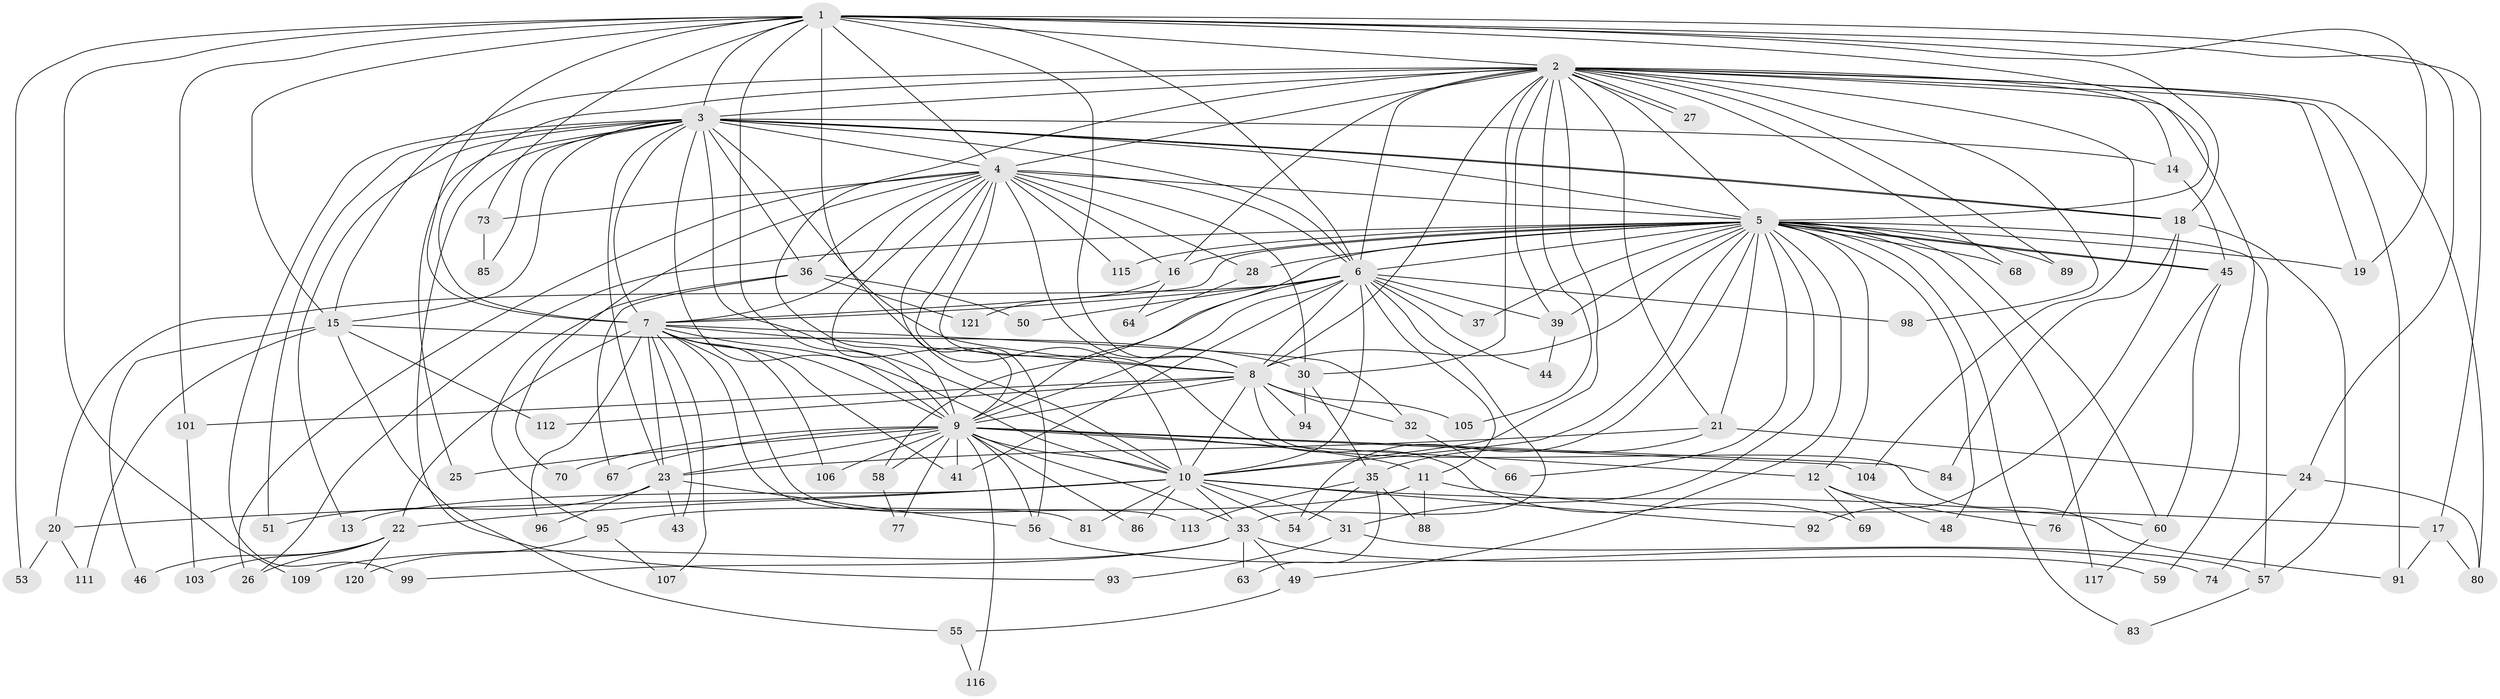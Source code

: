 // Generated by graph-tools (version 1.1) at 2025/51/02/27/25 19:51:45]
// undirected, 95 vertices, 233 edges
graph export_dot {
graph [start="1"]
  node [color=gray90,style=filled];
  1 [super="+29"];
  2 [super="+102"];
  3 [super="+38"];
  4 [super="+122"];
  5 [super="+118"];
  6 [super="+114"];
  7 [super="+79"];
  8 [super="+78"];
  9 [super="+90"];
  10 [super="+119"];
  11 [super="+40"];
  12;
  13;
  14;
  15 [super="+52"];
  16 [super="+71"];
  17;
  18 [super="+65"];
  19;
  20;
  21;
  22 [super="+75"];
  23 [super="+47"];
  24;
  25;
  26 [super="+108"];
  27;
  28;
  30 [super="+34"];
  31 [super="+61"];
  32;
  33 [super="+72"];
  35 [super="+62"];
  36;
  37;
  39 [super="+42"];
  41;
  43;
  44;
  45 [super="+87"];
  46;
  48;
  49;
  50;
  51;
  53;
  54;
  55;
  56 [super="+97"];
  57;
  58;
  59;
  60 [super="+82"];
  63;
  64;
  66;
  67;
  68;
  69;
  70;
  73;
  74;
  76;
  77;
  80 [super="+110"];
  81;
  83;
  84;
  85;
  86;
  88;
  89;
  91 [super="+100"];
  92;
  93;
  94;
  95;
  96;
  98;
  99;
  101;
  103;
  104;
  105;
  106;
  107;
  109;
  111;
  112;
  113;
  115;
  116;
  117;
  120;
  121;
  1 -- 2;
  1 -- 3;
  1 -- 4;
  1 -- 5;
  1 -- 6;
  1 -- 7;
  1 -- 8;
  1 -- 9;
  1 -- 10 [weight=2];
  1 -- 15;
  1 -- 17;
  1 -- 24;
  1 -- 53;
  1 -- 73;
  1 -- 101;
  1 -- 109;
  1 -- 18;
  1 -- 19;
  2 -- 3;
  2 -- 4;
  2 -- 5;
  2 -- 6;
  2 -- 7;
  2 -- 8;
  2 -- 9 [weight=2];
  2 -- 10;
  2 -- 14;
  2 -- 15;
  2 -- 16;
  2 -- 19;
  2 -- 21;
  2 -- 27;
  2 -- 27;
  2 -- 30;
  2 -- 39 [weight=2];
  2 -- 59;
  2 -- 68;
  2 -- 80;
  2 -- 89;
  2 -- 91;
  2 -- 98;
  2 -- 104;
  2 -- 105;
  3 -- 4;
  3 -- 5 [weight=2];
  3 -- 6;
  3 -- 7;
  3 -- 8;
  3 -- 9;
  3 -- 10;
  3 -- 13;
  3 -- 14;
  3 -- 18;
  3 -- 18;
  3 -- 25;
  3 -- 36;
  3 -- 51;
  3 -- 93;
  3 -- 99;
  3 -- 23;
  3 -- 15;
  3 -- 85;
  4 -- 5;
  4 -- 6 [weight=2];
  4 -- 7;
  4 -- 8;
  4 -- 9;
  4 -- 10;
  4 -- 26;
  4 -- 28;
  4 -- 36;
  4 -- 56;
  4 -- 69;
  4 -- 70;
  4 -- 73;
  4 -- 115;
  4 -- 30;
  4 -- 16;
  5 -- 6;
  5 -- 7;
  5 -- 8;
  5 -- 9;
  5 -- 10;
  5 -- 12;
  5 -- 16;
  5 -- 19;
  5 -- 21;
  5 -- 26;
  5 -- 28;
  5 -- 31;
  5 -- 37;
  5 -- 45 [weight=2];
  5 -- 45;
  5 -- 48;
  5 -- 49;
  5 -- 54;
  5 -- 57;
  5 -- 66;
  5 -- 68;
  5 -- 83;
  5 -- 89;
  5 -- 115;
  5 -- 117;
  5 -- 60;
  5 -- 39;
  6 -- 7;
  6 -- 8;
  6 -- 9;
  6 -- 10;
  6 -- 11;
  6 -- 20;
  6 -- 33;
  6 -- 37;
  6 -- 39;
  6 -- 44;
  6 -- 50;
  6 -- 58;
  6 -- 98;
  6 -- 41;
  7 -- 8;
  7 -- 9;
  7 -- 10;
  7 -- 22;
  7 -- 32;
  7 -- 41;
  7 -- 43;
  7 -- 81;
  7 -- 96;
  7 -- 106;
  7 -- 107;
  7 -- 113;
  7 -- 23;
  8 -- 9;
  8 -- 10 [weight=2];
  8 -- 32;
  8 -- 91;
  8 -- 101;
  8 -- 105;
  8 -- 112;
  8 -- 94;
  9 -- 10;
  9 -- 11 [weight=2];
  9 -- 12;
  9 -- 23;
  9 -- 25;
  9 -- 41;
  9 -- 58;
  9 -- 67;
  9 -- 70;
  9 -- 77;
  9 -- 84;
  9 -- 86;
  9 -- 104;
  9 -- 106;
  9 -- 116;
  9 -- 33;
  9 -- 56;
  10 -- 13;
  10 -- 20;
  10 -- 22;
  10 -- 31;
  10 -- 33;
  10 -- 54;
  10 -- 60;
  10 -- 81;
  10 -- 86;
  10 -- 92;
  11 -- 17;
  11 -- 88;
  11 -- 95;
  12 -- 48;
  12 -- 69;
  12 -- 76;
  14 -- 45;
  15 -- 30;
  15 -- 46;
  15 -- 55;
  15 -- 111;
  15 -- 112;
  16 -- 64;
  16 -- 121;
  17 -- 80;
  17 -- 91;
  18 -- 57;
  18 -- 84;
  18 -- 92;
  20 -- 53;
  20 -- 111;
  21 -- 23;
  21 -- 24;
  21 -- 35;
  22 -- 46;
  22 -- 103;
  22 -- 120;
  22 -- 26;
  23 -- 43;
  23 -- 51;
  23 -- 56;
  23 -- 96;
  24 -- 74;
  24 -- 80;
  28 -- 64;
  30 -- 35;
  30 -- 94;
  31 -- 57;
  31 -- 93;
  32 -- 66;
  33 -- 49;
  33 -- 59;
  33 -- 63;
  33 -- 99;
  33 -- 109;
  35 -- 63;
  35 -- 88;
  35 -- 113;
  35 -- 54;
  36 -- 50;
  36 -- 67;
  36 -- 95;
  36 -- 121;
  39 -- 44;
  45 -- 60;
  45 -- 76;
  49 -- 55;
  55 -- 116;
  56 -- 74;
  57 -- 83;
  58 -- 77;
  60 -- 117;
  73 -- 85;
  95 -- 107;
  95 -- 120;
  101 -- 103;
}
